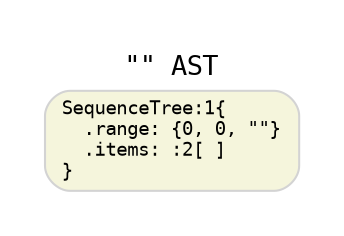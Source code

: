 digraph G {
  rankdir=LR;
  graph [fontname="Monospace", fontsize="13", pad="0.3"]
  labelloc="t";
  label="\"\" AST";

  // default nodes
  node [fontname="Monospace", fontsize= "9", shape="box", style="rounded,filled", color="LightGray", fillcolor="Beige", fixedsize="false", width="0.75"]
  1[ label="SequenceTree:1\{\l  .range: \{0, 0, \"\"\}\l  .items: :2[ ]\l\}\l" ]
}
